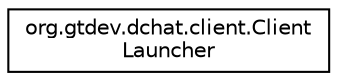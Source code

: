 digraph "Graphical Class Hierarchy"
{
  edge [fontname="Helvetica",fontsize="10",labelfontname="Helvetica",labelfontsize="10"];
  node [fontname="Helvetica",fontsize="10",shape=record];
  rankdir="LR";
  Node0 [label="org.gtdev.dchat.client.Client\lLauncher",height=0.2,width=0.4,color="black", fillcolor="white", style="filled",URL="$classorg_1_1gtdev_1_1dchat_1_1client_1_1ClientLauncher.html"];
}
